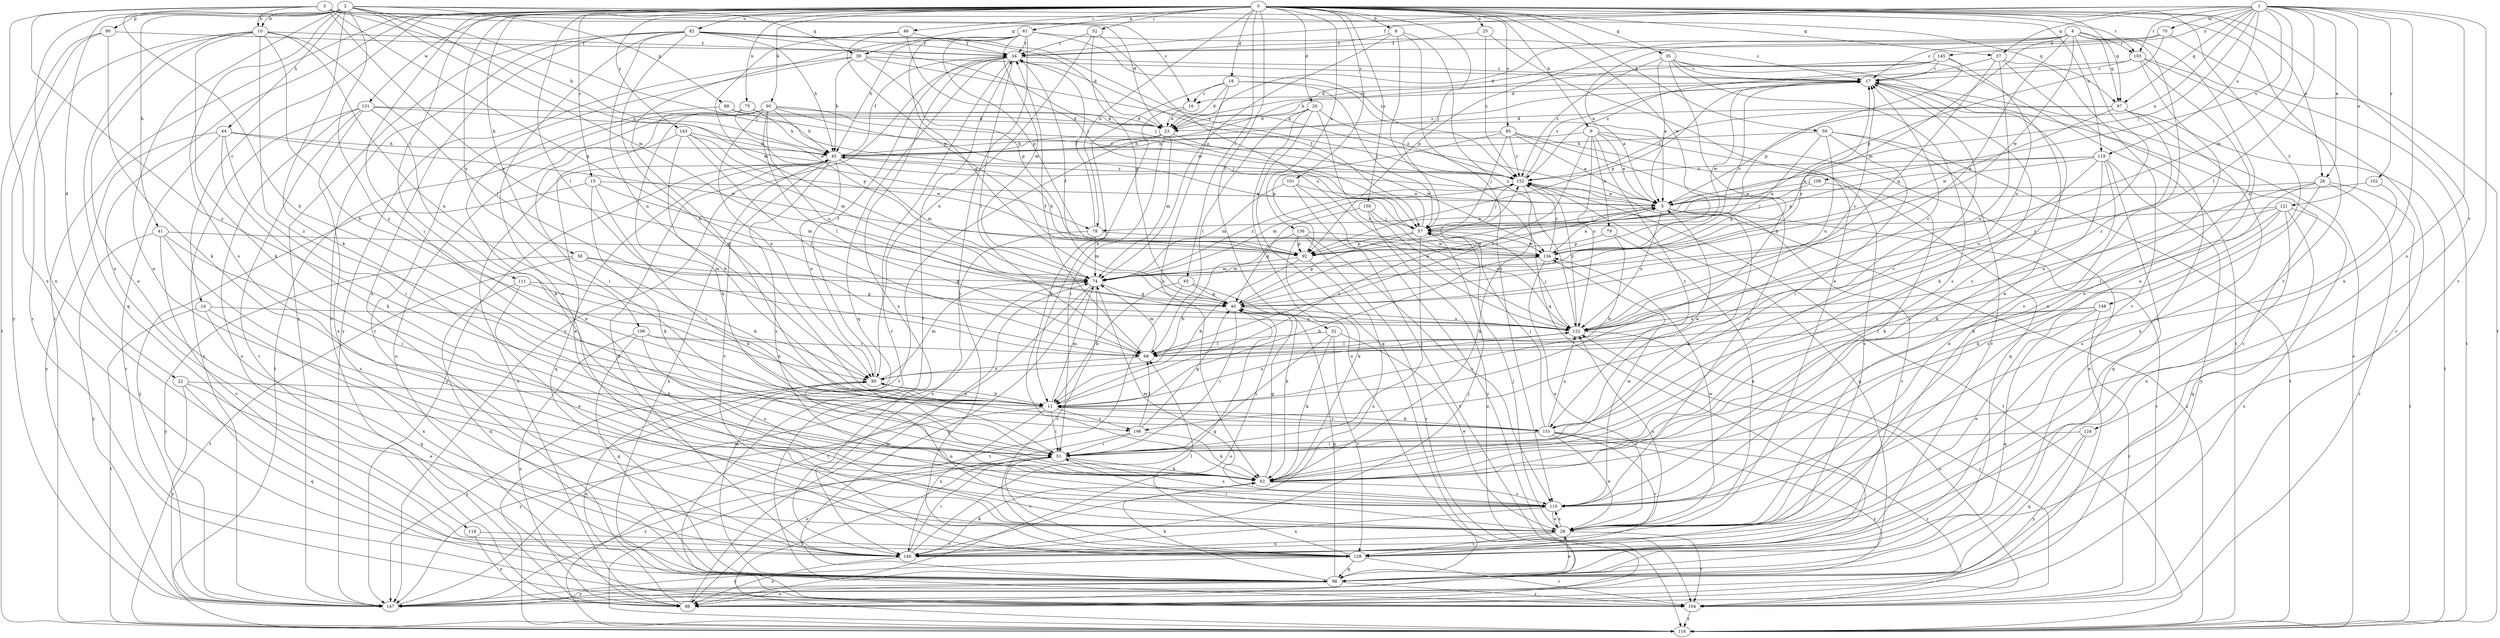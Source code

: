 strict digraph  {
0;
1;
2;
3;
4;
5;
8;
9;
10;
11;
14;
15;
16;
17;
18;
20;
22;
23;
25;
26;
28;
32;
34;
35;
37;
39;
40;
41;
44;
45;
46;
51;
52;
57;
58;
59;
60;
61;
62;
65;
68;
70;
74;
75;
78;
79;
80;
82;
85;
86;
88;
90;
92;
97;
98;
101;
102;
103;
104;
106;
108;
110;
111;
116;
118;
119;
121;
122;
124;
128;
131;
134;
136;
140;
143;
145;
146;
147;
148;
150;
151;
152;
0 -> 8  [label=b];
0 -> 9  [label=b];
0 -> 14  [label=c];
0 -> 15  [label=c];
0 -> 18  [label=d];
0 -> 20  [label=d];
0 -> 25  [label=e];
0 -> 26  [label=e];
0 -> 32  [label=f];
0 -> 35  [label=g];
0 -> 37  [label=g];
0 -> 46  [label=i];
0 -> 51  [label=i];
0 -> 52  [label=j];
0 -> 57  [label=j];
0 -> 58  [label=k];
0 -> 59  [label=k];
0 -> 60  [label=k];
0 -> 61  [label=k];
0 -> 65  [label=l];
0 -> 68  [label=l];
0 -> 75  [label=n];
0 -> 78  [label=n];
0 -> 82  [label=o];
0 -> 85  [label=o];
0 -> 97  [label=q];
0 -> 101  [label=r];
0 -> 106  [label=s];
0 -> 111  [label=t];
0 -> 116  [label=t];
0 -> 118  [label=u];
0 -> 119  [label=u];
0 -> 124  [label=v];
0 -> 128  [label=v];
0 -> 131  [label=w];
0 -> 134  [label=w];
0 -> 136  [label=x];
0 -> 143  [label=y];
0 -> 148  [label=z];
0 -> 150  [label=z];
1 -> 5  [label=a];
1 -> 26  [label=e];
1 -> 34  [label=f];
1 -> 37  [label=g];
1 -> 39  [label=g];
1 -> 57  [label=j];
1 -> 68  [label=l];
1 -> 70  [label=m];
1 -> 74  [label=m];
1 -> 97  [label=q];
1 -> 102  [label=r];
1 -> 103  [label=r];
1 -> 108  [label=s];
1 -> 110  [label=s];
1 -> 119  [label=u];
1 -> 121  [label=u];
1 -> 128  [label=v];
1 -> 140  [label=x];
1 -> 145  [label=y];
2 -> 10  [label=b];
2 -> 22  [label=d];
2 -> 28  [label=e];
2 -> 39  [label=g];
2 -> 41  [label=h];
2 -> 44  [label=h];
2 -> 57  [label=j];
2 -> 62  [label=k];
2 -> 74  [label=m];
2 -> 78  [label=n];
2 -> 88  [label=p];
2 -> 90  [label=p];
2 -> 103  [label=r];
2 -> 110  [label=s];
2 -> 140  [label=x];
2 -> 151  [label=z];
3 -> 10  [label=b];
3 -> 11  [label=b];
3 -> 16  [label=c];
3 -> 23  [label=d];
3 -> 40  [label=g];
3 -> 45  [label=h];
3 -> 97  [label=q];
3 -> 122  [label=u];
3 -> 140  [label=x];
3 -> 146  [label=y];
4 -> 5  [label=a];
4 -> 23  [label=d];
4 -> 28  [label=e];
4 -> 40  [label=g];
4 -> 74  [label=m];
4 -> 92  [label=p];
4 -> 97  [label=q];
4 -> 103  [label=r];
4 -> 134  [label=w];
4 -> 146  [label=y];
4 -> 151  [label=z];
5 -> 57  [label=j];
5 -> 62  [label=k];
5 -> 78  [label=n];
5 -> 104  [label=r];
5 -> 122  [label=u];
5 -> 128  [label=v];
8 -> 34  [label=f];
8 -> 74  [label=m];
8 -> 98  [label=q];
8 -> 110  [label=s];
8 -> 122  [label=u];
9 -> 5  [label=a];
9 -> 45  [label=h];
9 -> 68  [label=l];
9 -> 79  [label=n];
9 -> 86  [label=o];
9 -> 122  [label=u];
9 -> 128  [label=v];
9 -> 151  [label=z];
10 -> 11  [label=b];
10 -> 28  [label=e];
10 -> 34  [label=f];
10 -> 62  [label=k];
10 -> 68  [label=l];
10 -> 80  [label=n];
10 -> 98  [label=q];
10 -> 104  [label=r];
10 -> 151  [label=z];
11 -> 51  [label=i];
11 -> 74  [label=m];
11 -> 80  [label=n];
11 -> 122  [label=u];
11 -> 140  [label=x];
11 -> 146  [label=y];
11 -> 147  [label=y];
11 -> 151  [label=z];
11 -> 152  [label=z];
14 -> 98  [label=q];
14 -> 116  [label=t];
14 -> 122  [label=u];
14 -> 140  [label=x];
15 -> 5  [label=a];
15 -> 51  [label=i];
15 -> 62  [label=k];
15 -> 74  [label=m];
15 -> 147  [label=y];
16 -> 23  [label=d];
16 -> 62  [label=k];
17 -> 16  [label=c];
17 -> 62  [label=k];
17 -> 92  [label=p];
17 -> 134  [label=w];
18 -> 5  [label=a];
18 -> 11  [label=b];
18 -> 16  [label=c];
18 -> 23  [label=d];
18 -> 57  [label=j];
18 -> 62  [label=k];
20 -> 23  [label=d];
20 -> 68  [label=l];
20 -> 86  [label=o];
20 -> 98  [label=q];
20 -> 122  [label=u];
20 -> 152  [label=z];
22 -> 11  [label=b];
22 -> 28  [label=e];
22 -> 98  [label=q];
22 -> 147  [label=y];
23 -> 45  [label=h];
23 -> 51  [label=i];
23 -> 74  [label=m];
23 -> 116  [label=t];
23 -> 134  [label=w];
25 -> 28  [label=e];
25 -> 34  [label=f];
25 -> 152  [label=z];
26 -> 5  [label=a];
26 -> 51  [label=i];
26 -> 62  [label=k];
26 -> 104  [label=r];
26 -> 110  [label=s];
26 -> 116  [label=t];
28 -> 51  [label=i];
28 -> 57  [label=j];
28 -> 80  [label=n];
28 -> 104  [label=r];
28 -> 110  [label=s];
28 -> 122  [label=u];
28 -> 128  [label=v];
28 -> 134  [label=w];
28 -> 140  [label=x];
32 -> 28  [label=e];
32 -> 51  [label=i];
32 -> 62  [label=k];
32 -> 68  [label=l];
32 -> 128  [label=v];
34 -> 17  [label=c];
34 -> 68  [label=l];
34 -> 98  [label=q];
34 -> 104  [label=r];
34 -> 140  [label=x];
34 -> 147  [label=y];
35 -> 5  [label=a];
35 -> 11  [label=b];
35 -> 17  [label=c];
35 -> 28  [label=e];
35 -> 110  [label=s];
35 -> 116  [label=t];
35 -> 152  [label=z];
37 -> 17  [label=c];
37 -> 40  [label=g];
37 -> 80  [label=n];
37 -> 98  [label=q];
37 -> 128  [label=v];
39 -> 17  [label=c];
39 -> 45  [label=h];
39 -> 92  [label=p];
39 -> 104  [label=r];
39 -> 147  [label=y];
39 -> 152  [label=z];
40 -> 5  [label=a];
40 -> 17  [label=c];
40 -> 34  [label=f];
40 -> 51  [label=i];
40 -> 86  [label=o];
40 -> 122  [label=u];
41 -> 51  [label=i];
41 -> 92  [label=p];
41 -> 110  [label=s];
41 -> 128  [label=v];
41 -> 147  [label=y];
44 -> 45  [label=h];
44 -> 51  [label=i];
44 -> 62  [label=k];
44 -> 104  [label=r];
44 -> 134  [label=w];
44 -> 147  [label=y];
45 -> 17  [label=c];
45 -> 34  [label=f];
45 -> 74  [label=m];
45 -> 80  [label=n];
45 -> 86  [label=o];
45 -> 98  [label=q];
45 -> 110  [label=s];
45 -> 128  [label=v];
45 -> 147  [label=y];
45 -> 152  [label=z];
46 -> 34  [label=f];
46 -> 57  [label=j];
46 -> 74  [label=m];
46 -> 92  [label=p];
51 -> 17  [label=c];
51 -> 62  [label=k];
51 -> 110  [label=s];
51 -> 116  [label=t];
51 -> 128  [label=v];
51 -> 147  [label=y];
52 -> 34  [label=f];
52 -> 40  [label=g];
52 -> 80  [label=n];
52 -> 122  [label=u];
57 -> 34  [label=f];
57 -> 40  [label=g];
57 -> 51  [label=i];
57 -> 92  [label=p];
57 -> 134  [label=w];
58 -> 11  [label=b];
58 -> 40  [label=g];
58 -> 74  [label=m];
58 -> 116  [label=t];
58 -> 147  [label=y];
59 -> 40  [label=g];
59 -> 45  [label=h];
59 -> 51  [label=i];
59 -> 116  [label=t];
59 -> 122  [label=u];
59 -> 128  [label=v];
60 -> 23  [label=d];
60 -> 45  [label=h];
60 -> 57  [label=j];
60 -> 62  [label=k];
60 -> 68  [label=l];
60 -> 80  [label=n];
60 -> 86  [label=o];
60 -> 116  [label=t];
60 -> 122  [label=u];
60 -> 152  [label=z];
61 -> 17  [label=c];
61 -> 34  [label=f];
61 -> 40  [label=g];
61 -> 45  [label=h];
61 -> 51  [label=i];
61 -> 74  [label=m];
61 -> 92  [label=p];
61 -> 128  [label=v];
61 -> 152  [label=z];
62 -> 17  [label=c];
62 -> 40  [label=g];
62 -> 110  [label=s];
65 -> 11  [label=b];
65 -> 40  [label=g];
65 -> 62  [label=k];
65 -> 116  [label=t];
68 -> 17  [label=c];
68 -> 34  [label=f];
68 -> 74  [label=m];
68 -> 80  [label=n];
70 -> 17  [label=c];
70 -> 34  [label=f];
70 -> 92  [label=p];
70 -> 116  [label=t];
74 -> 40  [label=g];
74 -> 98  [label=q];
74 -> 116  [label=t];
74 -> 128  [label=v];
74 -> 152  [label=z];
75 -> 23  [label=d];
75 -> 45  [label=h];
75 -> 51  [label=i];
75 -> 92  [label=p];
78 -> 34  [label=f];
78 -> 74  [label=m];
78 -> 134  [label=w];
78 -> 140  [label=x];
79 -> 11  [label=b];
79 -> 28  [label=e];
79 -> 92  [label=p];
80 -> 11  [label=b];
80 -> 34  [label=f];
80 -> 74  [label=m];
80 -> 147  [label=y];
82 -> 5  [label=a];
82 -> 11  [label=b];
82 -> 23  [label=d];
82 -> 34  [label=f];
82 -> 45  [label=h];
82 -> 57  [label=j];
82 -> 80  [label=n];
82 -> 86  [label=o];
82 -> 128  [label=v];
82 -> 140  [label=x];
82 -> 147  [label=y];
85 -> 5  [label=a];
85 -> 45  [label=h];
85 -> 57  [label=j];
85 -> 92  [label=p];
85 -> 98  [label=q];
85 -> 110  [label=s];
85 -> 152  [label=z];
86 -> 17  [label=c];
86 -> 74  [label=m];
86 -> 80  [label=n];
88 -> 23  [label=d];
88 -> 62  [label=k];
88 -> 152  [label=z];
90 -> 34  [label=f];
90 -> 62  [label=k];
90 -> 116  [label=t];
90 -> 147  [label=y];
92 -> 11  [label=b];
92 -> 45  [label=h];
92 -> 74  [label=m];
92 -> 140  [label=x];
97 -> 23  [label=d];
97 -> 110  [label=s];
97 -> 116  [label=t];
97 -> 134  [label=w];
97 -> 140  [label=x];
97 -> 152  [label=z];
98 -> 28  [label=e];
98 -> 34  [label=f];
98 -> 40  [label=g];
98 -> 62  [label=k];
98 -> 86  [label=o];
98 -> 104  [label=r];
98 -> 147  [label=y];
101 -> 5  [label=a];
101 -> 74  [label=m];
101 -> 104  [label=r];
101 -> 116  [label=t];
102 -> 5  [label=a];
102 -> 110  [label=s];
103 -> 17  [label=c];
103 -> 23  [label=d];
103 -> 28  [label=e];
103 -> 104  [label=r];
103 -> 116  [label=t];
103 -> 140  [label=x];
104 -> 45  [label=h];
104 -> 116  [label=t];
104 -> 122  [label=u];
106 -> 68  [label=l];
106 -> 80  [label=n];
106 -> 86  [label=o];
106 -> 98  [label=q];
106 -> 110  [label=s];
108 -> 5  [label=a];
108 -> 57  [label=j];
108 -> 62  [label=k];
110 -> 28  [label=e];
110 -> 74  [label=m];
110 -> 134  [label=w];
110 -> 140  [label=x];
111 -> 11  [label=b];
111 -> 28  [label=e];
111 -> 40  [label=g];
111 -> 98  [label=q];
116 -> 17  [label=c];
116 -> 152  [label=z];
118 -> 86  [label=o];
118 -> 128  [label=v];
119 -> 5  [label=a];
119 -> 28  [label=e];
119 -> 62  [label=k];
119 -> 92  [label=p];
119 -> 98  [label=q];
119 -> 122  [label=u];
119 -> 147  [label=y];
119 -> 152  [label=z];
121 -> 57  [label=j];
121 -> 62  [label=k];
121 -> 68  [label=l];
121 -> 86  [label=o];
121 -> 98  [label=q];
121 -> 122  [label=u];
121 -> 140  [label=x];
122 -> 17  [label=c];
122 -> 57  [label=j];
122 -> 68  [label=l];
122 -> 104  [label=r];
122 -> 152  [label=z];
124 -> 51  [label=i];
124 -> 98  [label=q];
124 -> 147  [label=y];
128 -> 68  [label=l];
128 -> 98  [label=q];
128 -> 104  [label=r];
128 -> 147  [label=y];
131 -> 5  [label=a];
131 -> 23  [label=d];
131 -> 28  [label=e];
131 -> 86  [label=o];
131 -> 104  [label=r];
131 -> 140  [label=x];
131 -> 147  [label=y];
134 -> 5  [label=a];
134 -> 11  [label=b];
134 -> 17  [label=c];
134 -> 28  [label=e];
134 -> 74  [label=m];
134 -> 152  [label=z];
136 -> 11  [label=b];
136 -> 62  [label=k];
136 -> 92  [label=p];
136 -> 110  [label=s];
136 -> 134  [label=w];
136 -> 147  [label=y];
140 -> 40  [label=g];
140 -> 45  [label=h];
140 -> 51  [label=i];
140 -> 57  [label=j];
140 -> 62  [label=k];
140 -> 86  [label=o];
143 -> 11  [label=b];
143 -> 28  [label=e];
143 -> 45  [label=h];
143 -> 68  [label=l];
143 -> 74  [label=m];
143 -> 134  [label=w];
145 -> 17  [label=c];
145 -> 23  [label=d];
145 -> 45  [label=h];
145 -> 92  [label=p];
145 -> 122  [label=u];
145 -> 152  [label=z];
146 -> 40  [label=g];
146 -> 51  [label=i];
146 -> 62  [label=k];
146 -> 68  [label=l];
146 -> 86  [label=o];
147 -> 74  [label=m];
148 -> 28  [label=e];
148 -> 68  [label=l];
148 -> 98  [label=q];
148 -> 104  [label=r];
148 -> 122  [label=u];
150 -> 40  [label=g];
150 -> 57  [label=j];
150 -> 86  [label=o];
150 -> 122  [label=u];
151 -> 5  [label=a];
151 -> 11  [label=b];
151 -> 28  [label=e];
151 -> 51  [label=i];
151 -> 57  [label=j];
151 -> 104  [label=r];
151 -> 122  [label=u];
151 -> 128  [label=v];
151 -> 147  [label=y];
152 -> 5  [label=a];
152 -> 17  [label=c];
152 -> 57  [label=j];
152 -> 62  [label=k];
152 -> 74  [label=m];
152 -> 98  [label=q];
152 -> 116  [label=t];
}
